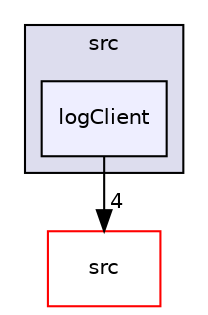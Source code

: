 digraph "ssl-vision/build/src/logClient" {
  compound=true
  node [ fontsize="10", fontname="Helvetica"];
  edge [ labelfontsize="10", labelfontname="Helvetica"];
  subgraph clusterdir_a49cecc66fdceb7d4453556c25e0fcad {
    graph [ bgcolor="#ddddee", pencolor="black", label="src" fontname="Helvetica", fontsize="10", URL="dir_a49cecc66fdceb7d4453556c25e0fcad.html"]
  dir_5510b1ebd4eb92b724edb40ea53577a4 [shape=box, label="logClient", style="filled", fillcolor="#eeeeff", pencolor="black", URL="dir_5510b1ebd4eb92b724edb40ea53577a4.html"];
  }
  dir_bcadbfb4438c878576aec4f093d74922 [shape=box label="src" fillcolor="white" style="filled" color="red" URL="dir_bcadbfb4438c878576aec4f093d74922.html"];
  dir_5510b1ebd4eb92b724edb40ea53577a4->dir_bcadbfb4438c878576aec4f093d74922 [headlabel="4", labeldistance=1.5 headhref="dir_000060_000018.html"];
}
